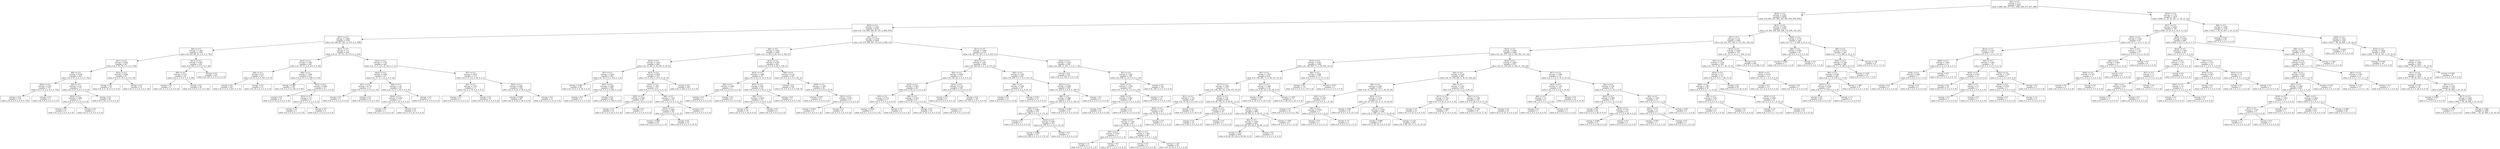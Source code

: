 digraph Tree {
node [shape=box] ;
0 [label="X[2] <= 0.5\nentropy = 3.17\nsamples = 8837\nvalue = [999, 982, 977, 971, 1000, 980, 975, 987, 966]"] ;
1 [label="X[20] <= 0.5\nentropy = 2.952\nsamples = 6958\nvalue = [0, 961, 927, 928, 343, 963, 936, 956, 944]"] ;
0 -> 1 [labeldistance=2.5, labelangle=45, headlabel="True"] ;
2 [label="X[23] <= 0.5\nentropy = 2.593\nsamples = 4235\nvalue = [0, 716, 369, 599, 45, 787, 0, 800, 919]"] ;
1 -> 2 ;
3 [label="X[17] <= 0.5\nentropy = 1.968\nsamples = 1796\nvalue = [0, 246, 85, 192, 12, 373, 0, 0, 888]"] ;
2 -> 3 ;
4 [label="X[5] <= 0.5\nentropy = 1.362\nsamples = 1160\nvalue = [0, 225, 69, 79, 2, 0, 0, 0, 785]"] ;
3 -> 4 ;
5 [label="X[11] <= 0.5\nentropy = 0.819\nsamples = 907\nvalue = [0, 0, 67, 79, 2, 0, 0, 0, 759]"] ;
4 -> 5 ;
6 [label="X[8] <= 0.5\nentropy = 0.436\nsamples = 810\nvalue = [0, 0, 67, 0, 2, 0, 0, 0, 741]"] ;
5 -> 6 ;
7 [label="X[24] <= 0.5\nentropy = 0.027\nsamples = 737\nvalue = [0, 0, 0, 0, 2, 0, 0, 0, 735]"] ;
6 -> 7 ;
8 [label="entropy = 0.0\nsamples = 735\nvalue = [0, 0, 0, 0, 0, 0, 0, 0, 735]"] ;
7 -> 8 ;
9 [label="entropy = 0.0\nsamples = 2\nvalue = [0, 0, 0, 0, 2, 0, 0, 0, 0]"] ;
7 -> 9 ;
10 [label="X[4] <= 0.5\nentropy = 0.41\nsamples = 73\nvalue = [0, 0, 67, 0, 0, 0, 0, 0, 6]"] ;
6 -> 10 ;
11 [label="X[24] <= 0.5\nentropy = 0.994\nsamples = 11\nvalue = [0, 0, 5, 0, 0, 0, 0, 0, 6]"] ;
10 -> 11 ;
12 [label="entropy = 0.0\nsamples = 6\nvalue = [0, 0, 0, 0, 0, 0, 0, 0, 6]"] ;
11 -> 12 ;
13 [label="entropy = 0.0\nsamples = 5\nvalue = [0, 0, 5, 0, 0, 0, 0, 0, 0]"] ;
11 -> 13 ;
14 [label="entropy = 0.0\nsamples = 62\nvalue = [0, 0, 62, 0, 0, 0, 0, 0, 0]"] ;
10 -> 14 ;
15 [label="X[12] <= 0.5\nentropy = 0.692\nsamples = 97\nvalue = [0, 0, 0, 79, 0, 0, 0, 0, 18]"] ;
5 -> 15 ;
16 [label="entropy = 0.0\nsamples = 79\nvalue = [0, 0, 0, 79, 0, 0, 0, 0, 0]"] ;
15 -> 16 ;
17 [label="entropy = 0.0\nsamples = 18\nvalue = [0, 0, 0, 0, 0, 0, 0, 0, 18]"] ;
15 -> 17 ;
18 [label="X[13] <= 0.5\nentropy = 0.543\nsamples = 253\nvalue = [0, 225, 2, 0, 0, 0, 0, 0, 26]"] ;
4 -> 18 ;
19 [label="X[6] <= 0.5\nentropy = 0.371\nsamples = 28\nvalue = [0, 0, 2, 0, 0, 0, 0, 0, 26]"] ;
18 -> 19 ;
20 [label="entropy = 0.0\nsamples = 2\nvalue = [0, 0, 2, 0, 0, 0, 0, 0, 0]"] ;
19 -> 20 ;
21 [label="entropy = 0.0\nsamples = 26\nvalue = [0, 0, 0, 0, 0, 0, 0, 0, 26]"] ;
19 -> 21 ;
22 [label="entropy = 0.0\nsamples = 225\nvalue = [0, 225, 0, 0, 0, 0, 0, 0, 0]"] ;
18 -> 22 ;
23 [label="X[11] <= 0.5\nentropy = 1.71\nsamples = 636\nvalue = [0, 21, 16, 113, 10, 373, 0, 0, 103]"] ;
3 -> 23 ;
24 [label="X[12] <= 0.5\nentropy = 1.084\nsamples = 430\nvalue = [0, 10, 13, 0, 0, 315, 0, 0, 92]"] ;
23 -> 24 ;
25 [label="X[8] <= 0.5\nentropy = 0.27\nsamples = 217\nvalue = [0, 10, 0, 0, 0, 207, 0, 0, 0]"] ;
24 -> 25 ;
26 [label="entropy = 0.0\nsamples = 207\nvalue = [0, 0, 0, 0, 0, 207, 0, 0, 0]"] ;
25 -> 26 ;
27 [label="entropy = 0.0\nsamples = 10\nvalue = [0, 10, 0, 0, 0, 0, 0, 0, 0]"] ;
25 -> 27 ;
28 [label="X[8] <= 0.5\nentropy = 1.266\nsamples = 213\nvalue = [0, 0, 13, 0, 0, 108, 0, 0, 92]"] ;
24 -> 28 ;
29 [label="entropy = 0.997\nsamples = 197\nvalue = [0, 0, 0, 0, 0, 105, 0, 0, 92]"] ;
28 -> 29 ;
30 [label="X[22] <= 0.5\nentropy = 0.696\nsamples = 16\nvalue = [0, 0, 13, 0, 0, 3, 0, 0, 0]"] ;
28 -> 30 ;
31 [label="entropy = 0.0\nsamples = 10\nvalue = [0, 0, 10, 0, 0, 0, 0, 0, 0]"] ;
30 -> 31 ;
32 [label="X[10] <= 0.5\nentropy = 1.0\nsamples = 6\nvalue = [0, 0, 3, 0, 0, 3, 0, 0, 0]"] ;
30 -> 32 ;
33 [label="entropy = 0.0\nsamples = 3\nvalue = [0, 0, 0, 0, 0, 3, 0, 0, 0]"] ;
32 -> 33 ;
34 [label="entropy = 0.0\nsamples = 3\nvalue = [0, 0, 3, 0, 0, 0, 0, 0, 0]"] ;
32 -> 34 ;
35 [label="X[12] <= 0.5\nentropy = 1.742\nsamples = 206\nvalue = [0, 11, 3, 113, 10, 58, 0, 0, 11]"] ;
23 -> 35 ;
36 [label="X[22] <= 0.5\nentropy = 2.008\nsamples = 35\nvalue = [0, 11, 3, 1, 10, 0, 0, 0, 10]"] ;
35 -> 36 ;
37 [label="X[1] <= 0.5\nentropy = 0.779\nsamples = 13\nvalue = [0, 0, 3, 0, 0, 0, 0, 0, 10]"] ;
36 -> 37 ;
38 [label="entropy = 0.0\nsamples = 3\nvalue = [0, 0, 3, 0, 0, 0, 0, 0, 0]"] ;
37 -> 38 ;
39 [label="entropy = 0.0\nsamples = 10\nvalue = [0, 0, 0, 0, 0, 0, 0, 0, 10]"] ;
37 -> 39 ;
40 [label="X[6] <= 0.5\nentropy = 1.22\nsamples = 22\nvalue = [0, 11, 0, 1, 10, 0, 0, 0, 0]"] ;
36 -> 40 ;
41 [label="X[26] <= 0.5\nentropy = 0.439\nsamples = 11\nvalue = [0, 0, 0, 1, 10, 0, 0, 0, 0]"] ;
40 -> 41 ;
42 [label="entropy = 0.0\nsamples = 1\nvalue = [0, 0, 0, 1, 0, 0, 0, 0, 0]"] ;
41 -> 42 ;
43 [label="entropy = 0.0\nsamples = 10\nvalue = [0, 0, 0, 0, 10, 0, 0, 0, 0]"] ;
41 -> 43 ;
44 [label="entropy = 0.0\nsamples = 11\nvalue = [0, 11, 0, 0, 0, 0, 0, 0, 0]"] ;
40 -> 44 ;
45 [label="X[7] <= 0.5\nentropy = 0.972\nsamples = 171\nvalue = [0, 0, 0, 112, 0, 58, 0, 0, 1]"] ;
35 -> 45 ;
46 [label="X[1] <= 0.5\nentropy = 0.107\nsamples = 71\nvalue = [0, 0, 0, 70, 0, 0, 0, 0, 1]"] ;
45 -> 46 ;
47 [label="entropy = 0.0\nsamples = 1\nvalue = [0, 0, 0, 0, 0, 0, 0, 0, 1]"] ;
46 -> 47 ;
48 [label="entropy = 0.0\nsamples = 70\nvalue = [0, 0, 0, 70, 0, 0, 0, 0, 0]"] ;
46 -> 48 ;
49 [label="X[25] <= 0.5\nentropy = 0.981\nsamples = 100\nvalue = [0, 0, 0, 42, 0, 58, 0, 0, 0]"] ;
45 -> 49 ;
50 [label="entropy = 0.999\nsamples = 88\nvalue = [0, 0, 0, 42, 0, 46, 0, 0, 0]"] ;
49 -> 50 ;
51 [label="entropy = 0.0\nsamples = 12\nvalue = [0, 0, 0, 0, 0, 12, 0, 0, 0]"] ;
49 -> 51 ;
52 [label="X[1] <= 0.5\nentropy = 2.376\nsamples = 2439\nvalue = [0, 470, 284, 407, 33, 414, 0, 800, 31]"] ;
2 -> 52 ;
53 [label="X[4] <= 0.5\nentropy = 1.693\nsamples = 1286\nvalue = [0, 13, 253, 0, 28, 412, 0, 580, 0]"] ;
52 -> 53 ;
54 [label="X[19] <= 0.5\nentropy = 1.418\nsamples = 694\nvalue = [0, 13, 251, 0, 19, 387, 0, 24, 0]"] ;
53 -> 54 ;
55 [label="X[7] <= 0.5\nentropy = 0.236\nsamples = 391\nvalue = [0, 10, 0, 0, 0, 378, 0, 3, 0]"] ;
54 -> 55 ;
56 [label="entropy = 0.961\nsamples = 26\nvalue = [0, 10, 0, 0, 0, 16, 0, 0, 0]"] ;
55 -> 56 ;
57 [label="X[17] <= 0.5\nentropy = 0.069\nsamples = 365\nvalue = [0, 0, 0, 0, 0, 362, 0, 3, 0]"] ;
55 -> 57 ;
58 [label="entropy = 0.0\nsamples = 3\nvalue = [0, 0, 0, 0, 0, 0, 0, 3, 0]"] ;
57 -> 58 ;
59 [label="entropy = 0.0\nsamples = 362\nvalue = [0, 0, 0, 0, 0, 362, 0, 0, 0]"] ;
57 -> 59 ;
60 [label="X[13] <= 0.5\nentropy = 0.959\nsamples = 303\nvalue = [0, 3, 251, 0, 19, 9, 0, 21, 0]"] ;
54 -> 60 ;
61 [label="X[12] <= 0.5\nentropy = 1.837\nsamples = 53\nvalue = [0, 3, 1, 0, 19, 9, 0, 21, 0]"] ;
60 -> 61 ;
62 [label="X[25] <= 0.5\nentropy = 0.286\nsamples = 20\nvalue = [0, 0, 1, 0, 19, 0, 0, 0, 0]"] ;
61 -> 62 ;
63 [label="entropy = 0.0\nsamples = 19\nvalue = [0, 0, 0, 0, 19, 0, 0, 0, 0]"] ;
62 -> 63 ;
64 [label="entropy = 0.0\nsamples = 1\nvalue = [0, 0, 1, 0, 0, 0, 0, 0, 0]"] ;
62 -> 64 ;
65 [label="X[8] <= 0.5\nentropy = 1.241\nsamples = 33\nvalue = [0, 3, 0, 0, 0, 9, 0, 21, 0]"] ;
61 -> 65 ;
66 [label="X[10] <= 0.5\nentropy = 0.881\nsamples = 30\nvalue = [0, 0, 0, 0, 0, 9, 0, 21, 0]"] ;
65 -> 66 ;
67 [label="entropy = 0.993\nsamples = 20\nvalue = [0, 0, 0, 0, 0, 9, 0, 11, 0]"] ;
66 -> 67 ;
68 [label="entropy = 0.0\nsamples = 10\nvalue = [0, 0, 0, 0, 0, 0, 0, 10, 0]"] ;
66 -> 68 ;
69 [label="entropy = 0.0\nsamples = 3\nvalue = [0, 3, 0, 0, 0, 0, 0, 0, 0]"] ;
65 -> 69 ;
70 [label="entropy = 0.0\nsamples = 250\nvalue = [0, 0, 250, 0, 0, 0, 0, 0, 0]"] ;
60 -> 70 ;
71 [label="X[13] <= 0.5\nentropy = 0.397\nsamples = 592\nvalue = [0, 0, 2, 0, 9, 25, 0, 556, 0]"] ;
53 -> 71 ;
72 [label="X[12] <= 0.5\nentropy = 1.486\nsamples = 37\nvalue = [0, 0, 0, 0, 9, 19, 0, 9, 0]"] ;
71 -> 72 ;
73 [label="X[8] <= 0.5\nentropy = 0.684\nsamples = 11\nvalue = [0, 0, 0, 0, 9, 0, 0, 2, 0]"] ;
72 -> 73 ;
74 [label="entropy = 0.0\nsamples = 2\nvalue = [0, 0, 0, 0, 0, 0, 0, 2, 0]"] ;
73 -> 74 ;
75 [label="entropy = 0.0\nsamples = 9\nvalue = [0, 0, 0, 0, 9, 0, 0, 0, 0]"] ;
73 -> 75 ;
76 [label="X[15] <= 0.5\nentropy = 0.84\nsamples = 26\nvalue = [0, 0, 0, 0, 0, 19, 0, 7, 0]"] ;
72 -> 76 ;
77 [label="X[6] <= 0.5\nentropy = 0.454\nsamples = 21\nvalue = [0, 0, 0, 0, 0, 19, 0, 2, 0]"] ;
76 -> 77 ;
78 [label="entropy = 0.0\nsamples = 19\nvalue = [0, 0, 0, 0, 0, 19, 0, 0, 0]"] ;
77 -> 78 ;
79 [label="entropy = 0.0\nsamples = 2\nvalue = [0, 0, 0, 0, 0, 0, 0, 2, 0]"] ;
77 -> 79 ;
80 [label="entropy = 0.0\nsamples = 5\nvalue = [0, 0, 0, 0, 0, 0, 0, 5, 0]"] ;
76 -> 80 ;
81 [label="X[8] <= 0.5\nentropy = 0.121\nsamples = 555\nvalue = [0, 0, 2, 0, 0, 6, 0, 547, 0]"] ;
71 -> 81 ;
82 [label="entropy = 0.0\nsamples = 535\nvalue = [0, 0, 0, 0, 0, 0, 0, 535, 0]"] ;
81 -> 82 ;
83 [label="X[18] <= 0.5\nentropy = 1.295\nsamples = 20\nvalue = [0, 0, 2, 0, 0, 6, 0, 12, 0]"] ;
81 -> 83 ;
84 [label="entropy = 0.971\nsamples = 5\nvalue = [0, 0, 2, 0, 0, 0, 0, 3, 0]"] ;
83 -> 84 ;
85 [label="X[15] <= 0.5\nentropy = 0.971\nsamples = 15\nvalue = [0, 0, 0, 0, 0, 6, 0, 9, 0]"] ;
83 -> 85 ;
86 [label="entropy = 0.918\nsamples = 9\nvalue = [0, 0, 0, 0, 0, 6, 0, 3, 0]"] ;
85 -> 86 ;
87 [label="entropy = 0.0\nsamples = 6\nvalue = [0, 0, 0, 0, 0, 0, 0, 6, 0]"] ;
85 -> 87 ;
88 [label="X[11] <= 0.5\nentropy = 1.846\nsamples = 1153\nvalue = [0, 457, 31, 407, 5, 2, 0, 220, 31]"] ;
52 -> 88 ;
89 [label="X[16] <= 0.5\nentropy = 1.241\nsamples = 594\nvalue = [0, 349, 20, 0, 0, 2, 0, 217, 6]"] ;
88 -> 89 ;
90 [label="X[5] <= 0.5\nentropy = 0.878\nsamples = 174\nvalue = [0, 145, 20, 0, 0, 2, 0, 4, 3]"] ;
89 -> 90 ;
91 [label="X[19] <= 0.5\nentropy = 0.991\nsamples = 26\nvalue = [0, 0, 20, 0, 0, 2, 0, 4, 0]"] ;
90 -> 91 ;
92 [label="X[3] <= 0.5\nentropy = 0.722\nsamples = 5\nvalue = [0, 0, 1, 0, 0, 0, 0, 4, 0]"] ;
91 -> 92 ;
93 [label="entropy = 0.918\nsamples = 3\nvalue = [0, 0, 1, 0, 0, 0, 0, 2, 0]"] ;
92 -> 93 ;
94 [label="entropy = 0.0\nsamples = 2\nvalue = [0, 0, 0, 0, 0, 0, 0, 2, 0]"] ;
92 -> 94 ;
95 [label="X[6] <= 0.5\nentropy = 0.454\nsamples = 21\nvalue = [0, 0, 19, 0, 0, 2, 0, 0, 0]"] ;
91 -> 95 ;
96 [label="entropy = 0.0\nsamples = 19\nvalue = [0, 0, 19, 0, 0, 0, 0, 0, 0]"] ;
95 -> 96 ;
97 [label="entropy = 0.0\nsamples = 2\nvalue = [0, 0, 0, 0, 0, 2, 0, 0, 0]"] ;
95 -> 97 ;
98 [label="X[10] <= 0.5\nentropy = 0.143\nsamples = 148\nvalue = [0, 145, 0, 0, 0, 0, 0, 0, 3]"] ;
90 -> 98 ;
99 [label="entropy = 0.0\nsamples = 3\nvalue = [0, 0, 0, 0, 0, 0, 0, 0, 3]"] ;
98 -> 99 ;
100 [label="entropy = 0.0\nsamples = 145\nvalue = [0, 145, 0, 0, 0, 0, 0, 0, 0]"] ;
98 -> 100 ;
101 [label="X[5] <= 0.5\nentropy = 1.054\nsamples = 420\nvalue = [0, 204, 0, 0, 0, 0, 0, 213, 3]"] ;
89 -> 101 ;
102 [label="X[4] <= 0.5\nentropy = 0.503\nsamples = 27\nvalue = [0, 0, 0, 0, 0, 0, 0, 24, 3]"] ;
101 -> 102 ;
103 [label="entropy = 0.0\nsamples = 15\nvalue = [0, 0, 0, 0, 0, 0, 0, 15, 0]"] ;
102 -> 103 ;
104 [label="entropy = 0.811\nsamples = 12\nvalue = [0, 0, 0, 0, 0, 0, 0, 9, 3]"] ;
102 -> 104 ;
105 [label="X[25] <= 0.5\nentropy = 0.999\nsamples = 393\nvalue = [0, 204, 0, 0, 0, 0, 0, 189, 0]"] ;
101 -> 105 ;
106 [label="X[8] <= 0.5\nentropy = 0.998\nsamples = 389\nvalue = [0, 204, 0, 0, 0, 0, 0, 185, 0]"] ;
105 -> 106 ;
107 [label="X[6] <= 0.5\nentropy = 0.997\nsamples = 373\nvalue = [0, 198, 0, 0, 0, 0, 0, 175, 0]"] ;
106 -> 107 ;
108 [label="entropy = 0.0\nsamples = 1\nvalue = [0, 1, 0, 0, 0, 0, 0, 0, 0]"] ;
107 -> 108 ;
109 [label="X[14] <= 0.5\nentropy = 0.997\nsamples = 372\nvalue = [0, 197, 0, 0, 0, 0, 0, 175, 0]"] ;
107 -> 109 ;
110 [label="entropy = 0.998\nsamples = 371\nvalue = [0, 196, 0, 0, 0, 0, 0, 175, 0]"] ;
109 -> 110 ;
111 [label="entropy = 0.0\nsamples = 1\nvalue = [0, 1, 0, 0, 0, 0, 0, 0, 0]"] ;
109 -> 111 ;
112 [label="entropy = 0.954\nsamples = 16\nvalue = [0, 6, 0, 0, 0, 0, 0, 10, 0]"] ;
106 -> 112 ;
113 [label="entropy = 0.0\nsamples = 4\nvalue = [0, 0, 0, 0, 0, 0, 0, 4, 0]"] ;
105 -> 113 ;
114 [label="X[18] <= 0.5\nentropy = 1.205\nsamples = 559\nvalue = [0, 108, 11, 407, 5, 0, 0, 3, 25]"] ;
88 -> 114 ;
115 [label="entropy = 0.0\nsamples = 393\nvalue = [0, 0, 0, 393, 0, 0, 0, 0, 0]"] ;
114 -> 115 ;
116 [label="X[7] <= 0.5\nentropy = 1.632\nsamples = 166\nvalue = [0, 108, 11, 14, 5, 0, 0, 3, 25]"] ;
114 -> 116 ;
117 [label="X[14] <= 0.5\nentropy = 2.184\nsamples = 61\nvalue = [0, 3, 11, 14, 5, 0, 0, 3, 25]"] ;
116 -> 117 ;
118 [label="X[24] <= 0.5\nentropy = 0.942\nsamples = 39\nvalue = [0, 0, 0, 14, 0, 0, 0, 0, 25]"] ;
117 -> 118 ;
119 [label="entropy = 0.0\nsamples = 25\nvalue = [0, 0, 0, 0, 0, 0, 0, 0, 25]"] ;
118 -> 119 ;
120 [label="entropy = 0.0\nsamples = 14\nvalue = [0, 0, 0, 14, 0, 0, 0, 0, 0]"] ;
118 -> 120 ;
121 [label="entropy = 1.77\nsamples = 22\nvalue = [0, 3, 11, 0, 5, 0, 0, 3, 0]"] ;
117 -> 121 ;
122 [label="entropy = 0.0\nsamples = 105\nvalue = [0, 105, 0, 0, 0, 0, 0, 0, 0]"] ;
116 -> 122 ;
123 [label="X[14] <= 0.5\nentropy = 2.582\nsamples = 2723\nvalue = [0, 245, 558, 329, 298, 176, 936, 156, 25]"] ;
1 -> 123 ;
124 [label="X[7] <= 0.5\nentropy = 2.34\nsamples = 2383\nvalue = [0, 232, 557, 329, 0, 172, 913, 156, 24]"] ;
123 -> 124 ;
125 [label="X[13] <= 0.5\nentropy = 2.446\nsamples = 1682\nvalue = [0, 121, 557, 319, 0, 165, 355, 141, 24]"] ;
124 -> 125 ;
126 [label="X[10] <= 0.5\nentropy = 2.001\nsamples = 1009\nvalue = [0, 106, 447, 77, 0, 59, 304, 16, 0]"] ;
125 -> 126 ;
127 [label="X[3] <= 0.5\nentropy = 1.975\nsamples = 830\nvalue = [0, 106, 445, 77, 0, 59, 127, 16, 0]"] ;
126 -> 127 ;
128 [label="X[17] <= 0.5\nentropy = 1.892\nsamples = 712\nvalue = [0, 106, 401, 52, 0, 36, 101, 16, 0]"] ;
127 -> 128 ;
129 [label="X[11] <= 0.5\nentropy = 1.733\nsamples = 68\nvalue = [0, 16, 29, 0, 0, 0, 20, 3, 0]"] ;
128 -> 129 ;
130 [label="X[22] <= 0.5\nentropy = 1.411\nsamples = 50\nvalue = [0, 16, 29, 0, 0, 0, 2, 3, 0]"] ;
129 -> 130 ;
131 [label="X[26] <= 0.5\nentropy = 1.336\nsamples = 49\nvalue = [0, 16, 29, 0, 0, 0, 1, 3, 0]"] ;
130 -> 131 ;
132 [label="X[4] <= 0.5\nentropy = 0.918\nsamples = 3\nvalue = [0, 0, 2, 0, 0, 0, 0, 1, 0]"] ;
131 -> 132 ;
133 [label="entropy = 1.0\nsamples = 2\nvalue = [0, 0, 1, 0, 0, 0, 0, 1, 0]"] ;
132 -> 133 ;
134 [label="entropy = 0.0\nsamples = 1\nvalue = [0, 0, 1, 0, 0, 0, 0, 0, 0]"] ;
132 -> 134 ;
135 [label="X[5] <= 0.5\nentropy = 1.298\nsamples = 46\nvalue = [0, 16, 27, 0, 0, 0, 1, 2, 0]"] ;
131 -> 135 ;
136 [label="entropy = 0.0\nsamples = 2\nvalue = [0, 0, 2, 0, 0, 0, 0, 0, 0]"] ;
135 -> 136 ;
137 [label="entropy = 1.321\nsamples = 44\nvalue = [0, 16, 25, 0, 0, 0, 1, 2, 0]"] ;
135 -> 137 ;
138 [label="entropy = 0.0\nsamples = 1\nvalue = [0, 0, 0, 0, 0, 0, 1, 0, 0]"] ;
130 -> 138 ;
139 [label="entropy = 0.0\nsamples = 18\nvalue = [0, 0, 0, 0, 0, 0, 18, 0, 0]"] ;
129 -> 139 ;
140 [label="X[23] <= 0.5\nentropy = 1.87\nsamples = 644\nvalue = [0, 90, 372, 52, 0, 36, 81, 13, 0]"] ;
128 -> 140 ;
141 [label="X[25] <= 0.5\nentropy = 0.187\nsamples = 35\nvalue = [0, 0, 34, 1, 0, 0, 0, 0, 0]"] ;
140 -> 141 ;
142 [label="entropy = 0.0\nsamples = 34\nvalue = [0, 0, 34, 0, 0, 0, 0, 0, 0]"] ;
141 -> 142 ;
143 [label="entropy = 0.0\nsamples = 1\nvalue = [0, 0, 0, 1, 0, 0, 0, 0, 0]"] ;
141 -> 143 ;
144 [label="X[25] <= 0.5\nentropy = 1.925\nsamples = 609\nvalue = [0, 90, 338, 51, 0, 36, 81, 13, 0]"] ;
140 -> 144 ;
145 [label="X[4] <= 0.5\nentropy = 1.924\nsamples = 603\nvalue = [0, 90, 335, 49, 0, 36, 80, 13, 0]"] ;
144 -> 145 ;
146 [label="entropy = 1.931\nsamples = 599\nvalue = [0, 90, 331, 49, 0, 36, 80, 13, 0]"] ;
145 -> 146 ;
147 [label="entropy = 0.0\nsamples = 4\nvalue = [0, 0, 4, 0, 0, 0, 0, 0, 0]"] ;
145 -> 147 ;
148 [label="entropy = 1.459\nsamples = 6\nvalue = [0, 0, 3, 2, 0, 0, 1, 0, 0]"] ;
144 -> 148 ;
149 [label="X[17] <= 0.5\nentropy = 1.946\nsamples = 118\nvalue = [0, 0, 44, 25, 0, 23, 26, 0, 0]"] ;
127 -> 149 ;
150 [label="entropy = 0.989\nsamples = 41\nvalue = [0, 0, 18, 0, 0, 0, 23, 0, 0]"] ;
149 -> 150 ;
151 [label="entropy = 1.759\nsamples = 77\nvalue = [0, 0, 26, 25, 0, 23, 3, 0, 0]"] ;
149 -> 151 ;
152 [label="X[0] <= 0.5\nentropy = 0.088\nsamples = 179\nvalue = [0, 0, 2, 0, 0, 0, 177, 0, 0]"] ;
126 -> 152 ;
153 [label="entropy = 0.0\nsamples = 174\nvalue = [0, 0, 0, 0, 0, 0, 174, 0, 0]"] ;
152 -> 153 ;
154 [label="entropy = 0.971\nsamples = 5\nvalue = [0, 0, 2, 0, 0, 0, 3, 0, 0]"] ;
152 -> 154 ;
155 [label="X[10] <= 0.5\nentropy = 2.405\nsamples = 673\nvalue = [0, 15, 110, 242, 0, 106, 51, 125, 24]"] ;
125 -> 155 ;
156 [label="X[4] <= 0.5\nentropy = 2.239\nsamples = 560\nvalue = [0, 10, 105, 242, 0, 30, 43, 106, 24]"] ;
155 -> 156 ;
157 [label="X[0] <= 0.5\nentropy = 2.309\nsamples = 336\nvalue = [0, 10, 105, 121, 0, 17, 34, 25, 24]"] ;
156 -> 157 ;
158 [label="X[21] <= 0.5\nentropy = 0.297\nsamples = 19\nvalue = [0, 0, 0, 0, 0, 0, 1, 0, 18]"] ;
157 -> 158 ;
159 [label="entropy = 0.0\nsamples = 16\nvalue = [0, 0, 0, 0, 0, 0, 0, 0, 16]"] ;
158 -> 159 ;
160 [label="X[8] <= 0.5\nentropy = 0.918\nsamples = 3\nvalue = [0, 0, 0, 0, 0, 0, 1, 0, 2]"] ;
158 -> 160 ;
161 [label="entropy = 0.0\nsamples = 1\nvalue = [0, 0, 0, 0, 0, 0, 0, 0, 1]"] ;
160 -> 161 ;
162 [label="entropy = 1.0\nsamples = 2\nvalue = [0, 0, 0, 0, 0, 0, 1, 0, 1]"] ;
160 -> 162 ;
163 [label="X[23] <= 0.5\nentropy = 2.179\nsamples = 317\nvalue = [0, 10, 105, 121, 0, 17, 33, 25, 6]"] ;
157 -> 163 ;
164 [label="entropy = 0.991\nsamples = 18\nvalue = [0, 8, 0, 0, 0, 0, 10, 0, 0]"] ;
163 -> 164 ;
165 [label="X[17] <= 0.5\nentropy = 2.039\nsamples = 299\nvalue = [0, 2, 105, 121, 0, 17, 23, 25, 6]"] ;
163 -> 165 ;
166 [label="entropy = 0.999\nsamples = 37\nvalue = [0, 0, 19, 18, 0, 0, 0, 0, 0]"] ;
165 -> 166 ;
167 [label="entropy = 2.123\nsamples = 262\nvalue = [0, 2, 86, 103, 0, 17, 23, 25, 6]"] ;
165 -> 167 ;
168 [label="X[8] <= 0.5\nentropy = 1.435\nsamples = 224\nvalue = [0, 0, 0, 121, 0, 13, 9, 81, 0]"] ;
156 -> 168 ;
169 [label="X[17] <= 0.5\nentropy = 0.743\nsamples = 110\nvalue = [0, 0, 0, 93, 0, 13, 0, 4, 0]"] ;
168 -> 169 ;
170 [label="entropy = 0.0\nsamples = 23\nvalue = [0, 0, 0, 23, 0, 0, 0, 0, 0]"] ;
169 -> 170 ;
171 [label="entropy = 0.866\nsamples = 87\nvalue = [0, 0, 0, 70, 0, 13, 0, 4, 0]"] ;
169 -> 171 ;
172 [label="X[21] <= 0.5\nentropy = 1.169\nsamples = 114\nvalue = [0, 0, 0, 28, 0, 0, 9, 77, 0]"] ;
168 -> 172 ;
173 [label="entropy = 0.764\nsamples = 91\nvalue = [0, 0, 0, 5, 0, 0, 9, 77, 0]"] ;
172 -> 173 ;
174 [label="entropy = 0.0\nsamples = 23\nvalue = [0, 0, 0, 23, 0, 0, 0, 0, 0]"] ;
172 -> 174 ;
175 [label="X[17] <= 0.5\nentropy = 1.486\nsamples = 113\nvalue = [0, 5, 5, 0, 0, 76, 8, 19, 0]"] ;
155 -> 175 ;
176 [label="X[23] <= 0.5\nentropy = 1.118\nsamples = 22\nvalue = [0, 3, 0, 0, 0, 0, 3, 16, 0]"] ;
175 -> 176 ;
177 [label="X[6] <= 0.5\nentropy = 1.0\nsamples = 6\nvalue = [0, 3, 0, 0, 0, 0, 3, 0, 0]"] ;
176 -> 177 ;
178 [label="entropy = 0.0\nsamples = 3\nvalue = [0, 3, 0, 0, 0, 0, 0, 0, 0]"] ;
177 -> 178 ;
179 [label="entropy = 0.0\nsamples = 3\nvalue = [0, 0, 0, 0, 0, 0, 3, 0, 0]"] ;
177 -> 179 ;
180 [label="entropy = 0.0\nsamples = 16\nvalue = [0, 0, 0, 0, 0, 0, 0, 16, 0]"] ;
176 -> 180 ;
181 [label="X[6] <= 0.5\nentropy = 0.96\nsamples = 91\nvalue = [0, 2, 5, 0, 0, 76, 5, 3, 0]"] ;
175 -> 181 ;
182 [label="X[23] <= 0.5\nentropy = 0.508\nsamples = 79\nvalue = [0, 2, 5, 0, 0, 72, 0, 0, 0]"] ;
181 -> 182 ;
183 [label="entropy = 0.0\nsamples = 26\nvalue = [0, 0, 0, 0, 0, 26, 0, 0, 0]"] ;
182 -> 183 ;
184 [label="X[24] <= 0.5\nentropy = 0.677\nsamples = 53\nvalue = [0, 2, 5, 0, 0, 46, 0, 0, 0]"] ;
182 -> 184 ;
185 [label="entropy = 0.695\nsamples = 51\nvalue = [0, 2, 5, 0, 0, 44, 0, 0, 0]"] ;
184 -> 185 ;
186 [label="entropy = 0.0\nsamples = 2\nvalue = [0, 0, 0, 0, 0, 2, 0, 0, 0]"] ;
184 -> 186 ;
187 [label="X[3] <= 0.5\nentropy = 1.555\nsamples = 12\nvalue = [0, 0, 0, 0, 0, 4, 5, 3, 0]"] ;
181 -> 187 ;
188 [label="X[21] <= 0.5\nentropy = 1.0\nsamples = 6\nvalue = [0, 0, 0, 0, 0, 3, 0, 3, 0]"] ;
187 -> 188 ;
189 [label="entropy = 0.971\nsamples = 5\nvalue = [0, 0, 0, 0, 0, 2, 0, 3, 0]"] ;
188 -> 189 ;
190 [label="entropy = 0.0\nsamples = 1\nvalue = [0, 0, 0, 0, 0, 1, 0, 0, 0]"] ;
188 -> 190 ;
191 [label="entropy = 0.65\nsamples = 6\nvalue = [0, 0, 0, 0, 0, 1, 5, 0, 0]"] ;
187 -> 191 ;
192 [label="X[13] <= 0.5\nentropy = 0.956\nsamples = 701\nvalue = [0, 111, 0, 10, 0, 7, 558, 15, 0]"] ;
124 -> 192 ;
193 [label="X[5] <= 0.5\nentropy = 1.634\nsamples = 239\nvalue = [0, 111, 0, 10, 0, 7, 96, 15, 0]"] ;
192 -> 193 ;
194 [label="X[10] <= 0.5\nentropy = 1.17\nsamples = 127\nvalue = [0, 0, 0, 9, 0, 7, 96, 15, 0]"] ;
193 -> 194 ;
195 [label="X[26] <= 0.5\nentropy = 1.807\nsamples = 34\nvalue = [0, 0, 0, 9, 0, 7, 3, 15, 0]"] ;
194 -> 195 ;
196 [label="X[4] <= 0.5\nentropy = 0.811\nsamples = 12\nvalue = [0, 0, 0, 9, 0, 0, 3, 0, 0]"] ;
195 -> 196 ;
197 [label="entropy = 1.0\nsamples = 6\nvalue = [0, 0, 0, 3, 0, 0, 3, 0, 0]"] ;
196 -> 197 ;
198 [label="entropy = 0.0\nsamples = 6\nvalue = [0, 0, 0, 6, 0, 0, 0, 0, 0]"] ;
196 -> 198 ;
199 [label="X[16] <= 0.5\nentropy = 0.902\nsamples = 22\nvalue = [0, 0, 0, 0, 0, 7, 0, 15, 0]"] ;
195 -> 199 ;
200 [label="entropy = 0.0\nsamples = 7\nvalue = [0, 0, 0, 0, 0, 7, 0, 0, 0]"] ;
199 -> 200 ;
201 [label="entropy = 0.0\nsamples = 15\nvalue = [0, 0, 0, 0, 0, 0, 0, 15, 0]"] ;
199 -> 201 ;
202 [label="entropy = 0.0\nsamples = 93\nvalue = [0, 0, 0, 0, 0, 0, 93, 0, 0]"] ;
194 -> 202 ;
203 [label="X[22] <= 0.5\nentropy = 0.074\nsamples = 112\nvalue = [0, 111, 0, 1, 0, 0, 0, 0, 0]"] ;
193 -> 203 ;
204 [label="entropy = 0.0\nsamples = 111\nvalue = [0, 111, 0, 0, 0, 0, 0, 0, 0]"] ;
203 -> 204 ;
205 [label="entropy = 0.0\nsamples = 1\nvalue = [0, 0, 0, 1, 0, 0, 0, 0, 0]"] ;
203 -> 205 ;
206 [label="entropy = 0.0\nsamples = 462\nvalue = [0, 0, 0, 0, 0, 0, 462, 0, 0]"] ;
192 -> 206 ;
207 [label="X[26] <= 0.5\nentropy = 0.735\nsamples = 340\nvalue = [0, 13, 1, 0, 298, 4, 23, 0, 1]"] ;
123 -> 207 ;
208 [label="X[0] <= 0.5\nentropy = 0.985\nsamples = 14\nvalue = [0, 6, 0, 0, 0, 0, 8, 0, 0]"] ;
207 -> 208 ;
209 [label="entropy = 0.592\nsamples = 7\nvalue = [0, 6, 0, 0, 0, 0, 1, 0, 0]"] ;
208 -> 209 ;
210 [label="entropy = 0.0\nsamples = 7\nvalue = [0, 0, 0, 0, 0, 0, 7, 0, 0]"] ;
208 -> 210 ;
211 [label="X[6] <= 0.5\nentropy = 0.571\nsamples = 326\nvalue = [0, 7, 1, 0, 298, 4, 15, 0, 1]"] ;
207 -> 211 ;
212 [label="X[21] <= 0.5\nentropy = 0.369\nsamples = 299\nvalue = [0, 7, 1, 0, 283, 0, 8, 0, 0]"] ;
211 -> 212 ;
213 [label="X[9] <= 0.5\nentropy = 0.195\nsamples = 285\nvalue = [0, 5, 1, 0, 278, 0, 1, 0, 0]"] ;
212 -> 213 ;
214 [label="X[15] <= 0.5\nentropy = 0.034\nsamples = 277\nvalue = [0, 0, 1, 0, 276, 0, 0, 0, 0]"] ;
213 -> 214 ;
215 [label="entropy = 0.0\nsamples = 275\nvalue = [0, 0, 0, 0, 275, 0, 0, 0, 0]"] ;
214 -> 215 ;
216 [label="entropy = 1.0\nsamples = 2\nvalue = [0, 0, 1, 0, 1, 0, 0, 0, 0]"] ;
214 -> 216 ;
217 [label="entropy = 1.299\nsamples = 8\nvalue = [0, 5, 0, 0, 2, 0, 1, 0, 0]"] ;
213 -> 217 ;
218 [label="entropy = 1.432\nsamples = 14\nvalue = [0, 2, 0, 0, 5, 0, 7, 0, 0]"] ;
212 -> 218 ;
219 [label="entropy = 1.56\nsamples = 27\nvalue = [0, 0, 0, 0, 15, 4, 7, 0, 1]"] ;
211 -> 219 ;
220 [label="X[14] <= 0.5\nentropy = 1.701\nsamples = 1879\nvalue = [999, 21, 50, 43, 657, 17, 39, 31, 22]"] ;
0 -> 220 [labeldistance=2.5, labelangle=-45, headlabel="False"] ;
221 [label="X[17] <= 0.5\nentropy = 0.823\nsamples = 740\nvalue = [656, 14, 14, 9, 0, 14, 6, 13, 14]"] ;
220 -> 221 ;
222 [label="X[23] <= 0.5\nentropy = 2.529\nsamples = 50\nvalue = [14, 10, 5, 1, 0, 0, 3, 10, 7]"] ;
221 -> 222 ;
223 [label="X[13] <= 0.5\nentropy = 2.253\nsamples = 33\nvalue = [13, 4, 5, 1, 0, 0, 3, 0, 7]"] ;
222 -> 223 ;
224 [label="X[26] <= 0.5\nentropy = 1.493\nsamples = 14\nvalue = [0, 0, 4, 0, 0, 0, 3, 0, 7]"] ;
223 -> 224 ;
225 [label="X[19] <= 0.5\nentropy = 0.985\nsamples = 7\nvalue = [0, 0, 4, 0, 0, 0, 3, 0, 0]"] ;
224 -> 225 ;
226 [label="entropy = 0.0\nsamples = 3\nvalue = [0, 0, 0, 0, 0, 0, 3, 0, 0]"] ;
225 -> 226 ;
227 [label="entropy = 0.0\nsamples = 4\nvalue = [0, 0, 4, 0, 0, 0, 0, 0, 0]"] ;
225 -> 227 ;
228 [label="entropy = 0.0\nsamples = 7\nvalue = [0, 0, 0, 0, 0, 0, 0, 0, 7]"] ;
224 -> 228 ;
229 [label="X[5] <= 0.5\nentropy = 1.295\nsamples = 19\nvalue = [13, 4, 1, 1, 0, 0, 0, 0, 0]"] ;
223 -> 229 ;
230 [label="X[16] <= 0.5\nentropy = 0.414\nsamples = 12\nvalue = [11, 0, 0, 1, 0, 0, 0, 0, 0]"] ;
229 -> 230 ;
231 [label="entropy = 0.0\nsamples = 10\nvalue = [10, 0, 0, 0, 0, 0, 0, 0, 0]"] ;
230 -> 231 ;
232 [label="X[9] <= 0.5\nentropy = 1.0\nsamples = 2\nvalue = [1, 0, 0, 1, 0, 0, 0, 0, 0]"] ;
230 -> 232 ;
233 [label="entropy = 0.0\nsamples = 1\nvalue = [0, 0, 0, 1, 0, 0, 0, 0, 0]"] ;
232 -> 233 ;
234 [label="entropy = 0.0\nsamples = 1\nvalue = [1, 0, 0, 0, 0, 0, 0, 0, 0]"] ;
232 -> 234 ;
235 [label="X[22] <= 0.5\nentropy = 1.379\nsamples = 7\nvalue = [2, 4, 1, 0, 0, 0, 0, 0, 0]"] ;
229 -> 235 ;
236 [label="X[24] <= 0.5\nentropy = 0.918\nsamples = 3\nvalue = [2, 0, 1, 0, 0, 0, 0, 0, 0]"] ;
235 -> 236 ;
237 [label="entropy = 0.0\nsamples = 1\nvalue = [1, 0, 0, 0, 0, 0, 0, 0, 0]"] ;
236 -> 237 ;
238 [label="entropy = 1.0\nsamples = 2\nvalue = [1, 0, 1, 0, 0, 0, 0, 0, 0]"] ;
236 -> 238 ;
239 [label="entropy = 0.0\nsamples = 4\nvalue = [0, 4, 0, 0, 0, 0, 0, 0, 0]"] ;
235 -> 239 ;
240 [label="X[7] <= 0.5\nentropy = 1.221\nsamples = 17\nvalue = [1, 6, 0, 0, 0, 0, 0, 10, 0]"] ;
222 -> 240 ;
241 [label="X[6] <= 0.5\nentropy = 0.439\nsamples = 11\nvalue = [1, 0, 0, 0, 0, 0, 0, 10, 0]"] ;
240 -> 241 ;
242 [label="X[26] <= 0.5\nentropy = 0.722\nsamples = 5\nvalue = [1, 0, 0, 0, 0, 0, 0, 4, 0]"] ;
241 -> 242 ;
243 [label="entropy = 0.0\nsamples = 4\nvalue = [0, 0, 0, 0, 0, 0, 0, 4, 0]"] ;
242 -> 243 ;
244 [label="entropy = 0.0\nsamples = 1\nvalue = [1, 0, 0, 0, 0, 0, 0, 0, 0]"] ;
242 -> 244 ;
245 [label="entropy = 0.0\nsamples = 6\nvalue = [0, 0, 0, 0, 0, 0, 0, 6, 0]"] ;
241 -> 245 ;
246 [label="entropy = 0.0\nsamples = 6\nvalue = [0, 6, 0, 0, 0, 0, 0, 0, 0]"] ;
240 -> 246 ;
247 [label="X[26] <= 0.5\nentropy = 0.546\nsamples = 690\nvalue = [642, 4, 9, 8, 0, 14, 3, 3, 7]"] ;
221 -> 247 ;
248 [label="X[12] <= 0.5\nentropy = 2.264\nsamples = 20\nvalue = [1, 2, 2, 6, 0, 7, 0, 2, 0]"] ;
247 -> 248 ;
249 [label="X[10] <= 0.5\nentropy = 1.571\nsamples = 10\nvalue = [1, 0, 1, 0, 0, 6, 0, 2, 0]"] ;
248 -> 249 ;
250 [label="X[7] <= 0.5\nentropy = 1.5\nsamples = 4\nvalue = [1, 0, 1, 0, 0, 0, 0, 2, 0]"] ;
249 -> 250 ;
251 [label="X[4] <= 0.5\nentropy = 0.918\nsamples = 3\nvalue = [0, 0, 1, 0, 0, 0, 0, 2, 0]"] ;
250 -> 251 ;
252 [label="entropy = 0.0\nsamples = 1\nvalue = [0, 0, 1, 0, 0, 0, 0, 0, 0]"] ;
251 -> 252 ;
253 [label="entropy = 0.0\nsamples = 2\nvalue = [0, 0, 0, 0, 0, 0, 0, 2, 0]"] ;
251 -> 253 ;
254 [label="entropy = 0.0\nsamples = 1\nvalue = [1, 0, 0, 0, 0, 0, 0, 0, 0]"] ;
250 -> 254 ;
255 [label="entropy = 0.0\nsamples = 6\nvalue = [0, 0, 0, 0, 0, 6, 0, 0, 0]"] ;
249 -> 255 ;
256 [label="X[3] <= 0.5\nentropy = 1.571\nsamples = 10\nvalue = [0, 2, 1, 6, 0, 1, 0, 0, 0]"] ;
248 -> 256 ;
257 [label="X[19] <= 0.5\nentropy = 0.811\nsamples = 8\nvalue = [0, 2, 0, 6, 0, 0, 0, 0, 0]"] ;
256 -> 257 ;
258 [label="X[22] <= 0.5\nentropy = 1.0\nsamples = 4\nvalue = [0, 2, 0, 2, 0, 0, 0, 0, 0]"] ;
257 -> 258 ;
259 [label="entropy = 0.0\nsamples = 2\nvalue = [0, 2, 0, 0, 0, 0, 0, 0, 0]"] ;
258 -> 259 ;
260 [label="entropy = 0.0\nsamples = 2\nvalue = [0, 0, 0, 2, 0, 0, 0, 0, 0]"] ;
258 -> 260 ;
261 [label="entropy = 0.0\nsamples = 4\nvalue = [0, 0, 0, 4, 0, 0, 0, 0, 0]"] ;
257 -> 261 ;
262 [label="X[10] <= 0.5\nentropy = 1.0\nsamples = 2\nvalue = [0, 0, 1, 0, 0, 1, 0, 0, 0]"] ;
256 -> 262 ;
263 [label="entropy = 0.0\nsamples = 1\nvalue = [0, 0, 0, 0, 0, 1, 0, 0, 0]"] ;
262 -> 263 ;
264 [label="entropy = 0.0\nsamples = 1\nvalue = [0, 0, 1, 0, 0, 0, 0, 0, 0]"] ;
262 -> 264 ;
265 [label="X[6] <= 0.5\nentropy = 0.366\nsamples = 670\nvalue = [641, 2, 7, 2, 0, 7, 3, 1, 7]"] ;
247 -> 265 ;
266 [label="X[18] <= 0.5\nentropy = 0.273\nsamples = 661\nvalue = [640, 0, 7, 2, 0, 1, 3, 1, 7]"] ;
265 -> 266 ;
267 [label="X[3] <= 0.5\nentropy = 0.167\nsamples = 649\nvalue = [637, 0, 5, 1, 0, 0, 3, 0, 3]"] ;
266 -> 267 ;
268 [label="X[23] <= 0.5\nentropy = 0.093\nsamples = 643\nvalue = [637, 0, 1, 1, 0, 0, 1, 0, 3]"] ;
267 -> 268 ;
269 [label="X[19] <= 0.5\nentropy = 1.918\nsamples = 6\nvalue = [2, 0, 1, 1, 0, 0, 0, 0, 2]"] ;
268 -> 269 ;
270 [label="X[7] <= 0.5\nentropy = 1.522\nsamples = 5\nvalue = [2, 0, 1, 0, 0, 0, 0, 0, 2]"] ;
269 -> 270 ;
271 [label="entropy = 1.5\nsamples = 4\nvalue = [1, 0, 1, 0, 0, 0, 0, 0, 2]"] ;
270 -> 271 ;
272 [label="entropy = 0.0\nsamples = 1\nvalue = [1, 0, 0, 0, 0, 0, 0, 0, 0]"] ;
270 -> 272 ;
273 [label="entropy = 0.0\nsamples = 1\nvalue = [0, 0, 0, 1, 0, 0, 0, 0, 0]"] ;
269 -> 273 ;
274 [label="X[9] <= 0.5\nentropy = 0.034\nsamples = 637\nvalue = [635, 0, 0, 0, 0, 0, 1, 0, 1]"] ;
268 -> 274 ;
275 [label="entropy = 0.0\nsamples = 611\nvalue = [611, 0, 0, 0, 0, 0, 0, 0, 0]"] ;
274 -> 275 ;
276 [label="entropy = 0.468\nsamples = 26\nvalue = [24, 0, 0, 0, 0, 0, 1, 0, 1]"] ;
274 -> 276 ;
277 [label="entropy = 0.918\nsamples = 6\nvalue = [0, 0, 4, 0, 0, 0, 2, 0, 0]"] ;
267 -> 277 ;
278 [label="X[21] <= 0.5\nentropy = 2.355\nsamples = 12\nvalue = [3, 0, 2, 1, 0, 1, 0, 1, 4]"] ;
266 -> 278 ;
279 [label="entropy = 2.118\nsamples = 11\nvalue = [3, 0, 2, 1, 0, 0, 0, 1, 4]"] ;
278 -> 279 ;
280 [label="entropy = 0.0\nsamples = 1\nvalue = [0, 0, 0, 0, 0, 1, 0, 0, 0]"] ;
278 -> 280 ;
281 [label="entropy = 1.224\nsamples = 9\nvalue = [1, 2, 0, 0, 0, 6, 0, 0, 0]"] ;
265 -> 281 ;
282 [label="X[8] <= 0.5\nentropy = 1.649\nsamples = 1139\nvalue = [343, 7, 36, 34, 657, 3, 33, 18, 8]"] ;
220 -> 282 ;
283 [label="entropy = 0.811\nsamples = 36\nvalue = [27, 0, 0, 0, 9, 0, 0, 0, 0]"] ;
282 -> 283 ;
284 [label="X[20] <= 0.5\nentropy = 1.653\nsamples = 1103\nvalue = [316, 7, 36, 34, 648, 3, 33, 18, 8]"] ;
282 -> 284 ;
285 [label="entropy = 0.918\nsamples = 33\nvalue = [22, 0, 0, 0, 11, 0, 0, 0, 0]"] ;
284 -> 285 ;
286 [label="X[23] <= 0.5\nentropy = 1.658\nsamples = 1070\nvalue = [294, 7, 36, 34, 637, 3, 33, 18, 8]"] ;
284 -> 286 ;
287 [label="entropy = 0.764\nsamples = 18\nvalue = [14, 0, 0, 0, 4, 0, 0, 0, 0]"] ;
286 -> 287 ;
288 [label="X[25] <= 0.5\nentropy = 1.659\nsamples = 1052\nvalue = [280, 7, 36, 34, 633, 3, 33, 18, 8]"] ;
286 -> 288 ;
289 [label="X[11] <= 0.5\nentropy = 1.658\nsamples = 1044\nvalue = [273, 7, 36, 34, 632, 3, 33, 18, 8]"] ;
288 -> 289 ;
290 [label="entropy = 0.787\nsamples = 34\nvalue = [8, 0, 0, 0, 26, 0, 0, 0, 0]"] ;
289 -> 290 ;
291 [label="X[5] <= 0.5\nentropy = 1.68\nsamples = 1010\nvalue = [265, 7, 36, 34, 606, 3, 33, 18, 8]"] ;
289 -> 291 ;
292 [label="entropy = 0.592\nsamples = 7\nvalue = [1, 0, 0, 0, 6, 0, 0, 0, 0]"] ;
291 -> 292 ;
293 [label="X[17] <= 0.5\nentropy = 1.685\nsamples = 1003\nvalue = [264, 7, 36, 34, 600, 3, 33, 18, 8]"] ;
291 -> 293 ;
294 [label="entropy = 0.918\nsamples = 3\nvalue = [2, 0, 0, 0, 1, 0, 0, 0, 0]"] ;
293 -> 294 ;
295 [label="entropy = 1.685\nsamples = 1000\nvalue = [262, 7, 36, 34, 599, 3, 33, 18, 8]"] ;
293 -> 295 ;
296 [label="entropy = 0.544\nsamples = 8\nvalue = [7, 0, 0, 0, 1, 0, 0, 0, 0]"] ;
288 -> 296 ;
}